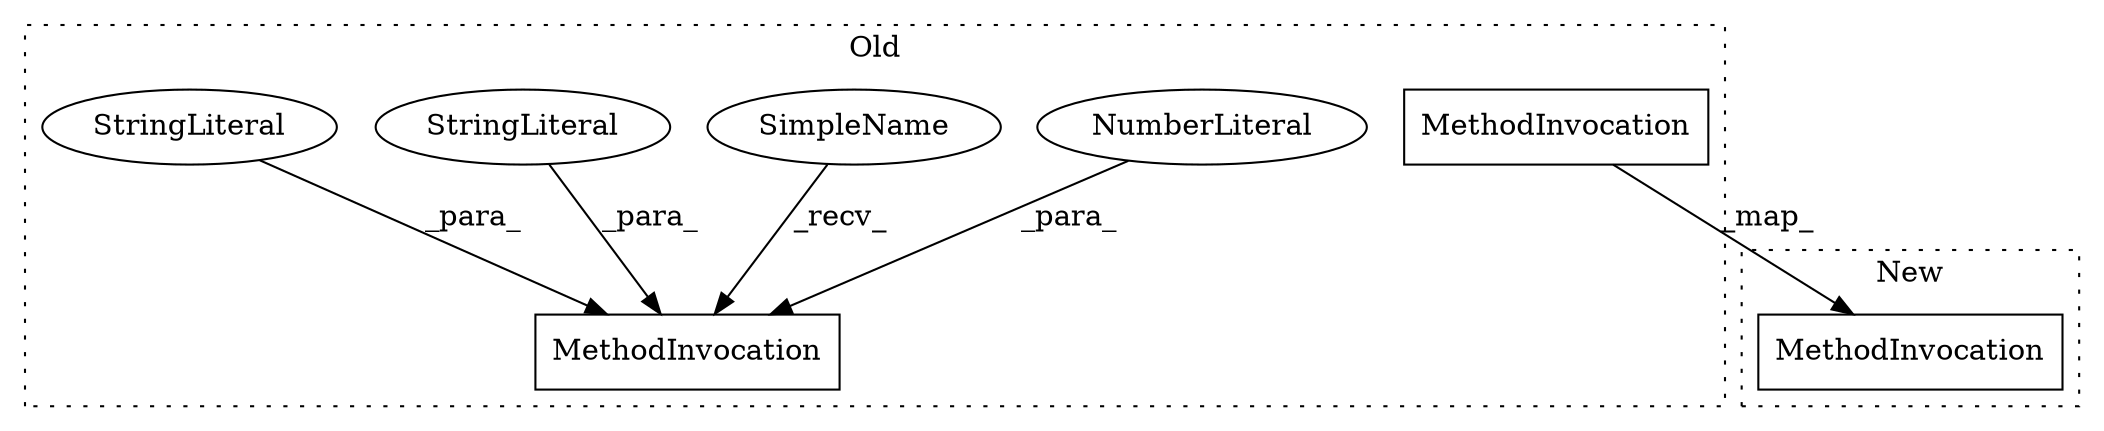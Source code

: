 digraph G {
subgraph cluster0 {
1 [label="MethodInvocation" a="32" s="2422,2451" l="14,1" shape="box"];
3 [label="MethodInvocation" a="32" s="2371,2400" l="14,1" shape="box"];
4 [label="NumberLiteral" a="34" s="2450" l="1" shape="ellipse"];
5 [label="SimpleName" a="42" s="2415" l="6" shape="ellipse"];
6 [label="StringLiteral" a="45" s="2436" l="5" shape="ellipse"];
7 [label="StringLiteral" a="45" s="2443" l="5" shape="ellipse"];
label = "Old";
style="dotted";
}
subgraph cluster1 {
2 [label="MethodInvocation" a="32" s="2047,2076" l="14,1" shape="box"];
label = "New";
style="dotted";
}
3 -> 2 [label="_map_"];
4 -> 1 [label="_para_"];
5 -> 1 [label="_recv_"];
6 -> 1 [label="_para_"];
7 -> 1 [label="_para_"];
}